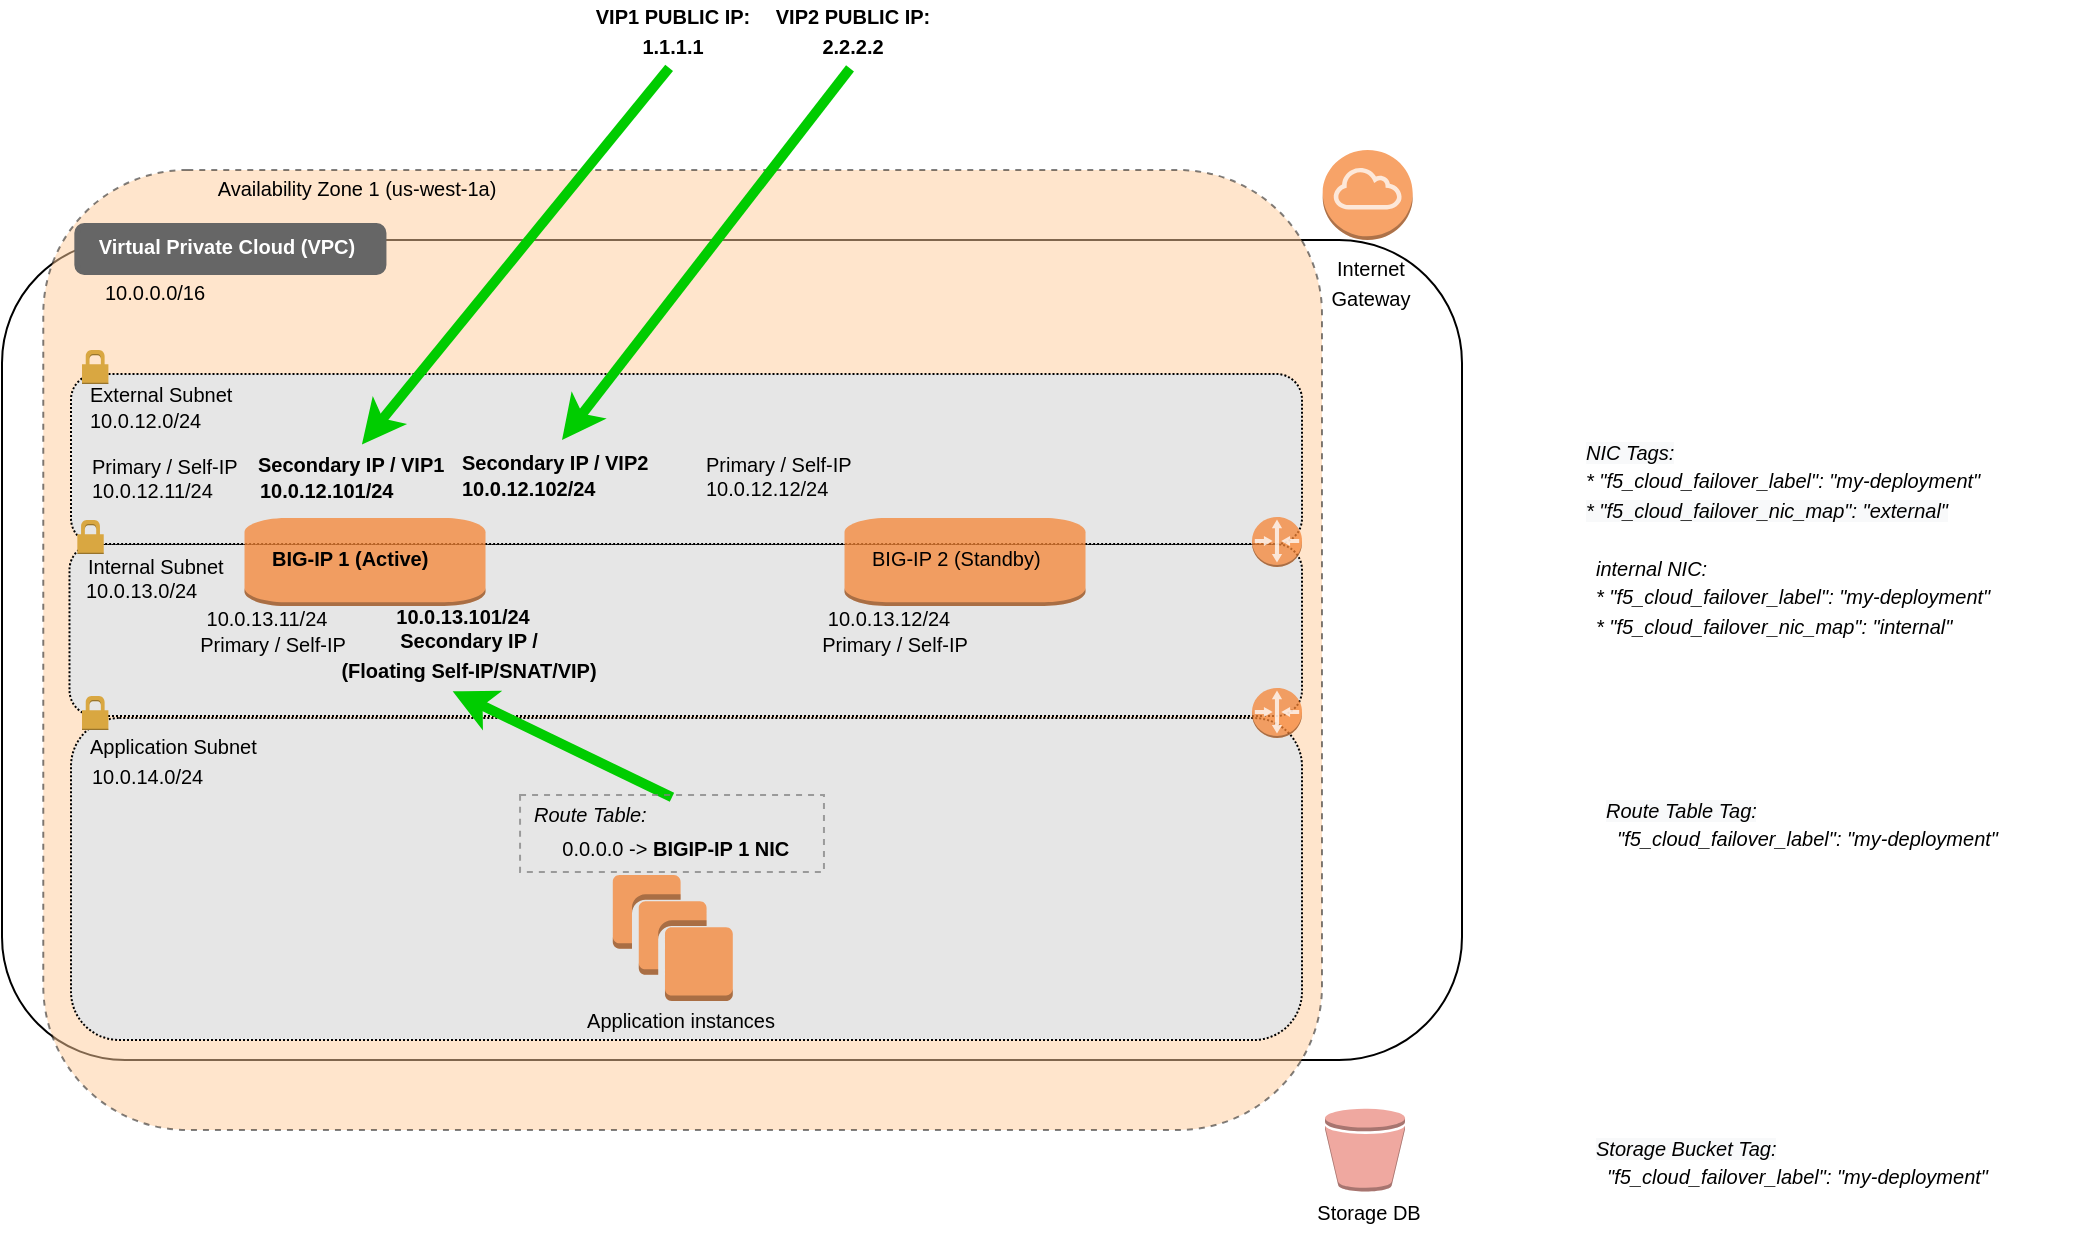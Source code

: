 <mxfile version="13.6.2" type="device"><diagram id="hrUrZuJ2duOs5Gn9yQjz" name="Page-1"><mxGraphModel dx="1106" dy="839" grid="1" gridSize="10" guides="1" tooltips="1" connect="1" arrows="1" fold="1" page="1" pageScale="1" pageWidth="1100" pageHeight="850" math="0" shadow="0"><root><mxCell id="0"/><mxCell id="1" parent="0"/><mxCell id="efg4bKFMH5ipVIIAR_OZ-1" value="" style="rounded=1;whiteSpace=wrap;html=1;" parent="1" vertex="1"><mxGeometry x="40" y="120" width="730" height="410" as="geometry"/></mxCell><mxCell id="efg4bKFMH5ipVIIAR_OZ-4" value="" style="rounded=1;whiteSpace=wrap;html=1;dashed=1;fillColor=#FFCC99;opacity=50;" parent="1" vertex="1"><mxGeometry x="60.63" y="85" width="639.37" height="480" as="geometry"/></mxCell><mxCell id="efg4bKFMH5ipVIIAR_OZ-5" value="" style="rounded=1;whiteSpace=wrap;html=1;dashed=1;dashPattern=1 1;fillColor=#E6E6E6;" parent="1" vertex="1"><mxGeometry x="73.75" y="272" width="616.25" height="86" as="geometry"/></mxCell><mxCell id="efg4bKFMH5ipVIIAR_OZ-6" value="" style="rounded=1;whiteSpace=wrap;html=1;dashed=1;dashPattern=1 1;fillColor=#E6E6E6;" parent="1" vertex="1"><mxGeometry x="74.5" y="187" width="615.5" height="85" as="geometry"/></mxCell><mxCell id="efg4bKFMH5ipVIIAR_OZ-14" value="" style="rounded=1;whiteSpace=wrap;html=1;dashed=1;dashPattern=1 1;fillColor=#E6E6E6;" parent="1" vertex="1"><mxGeometry x="74.5" y="359" width="615.5" height="161" as="geometry"/></mxCell><mxCell id="efg4bKFMH5ipVIIAR_OZ-29" value="&lt;font style=&quot;font-size: 10px&quot;&gt;Availability Zone 1 (us-west-1a)&lt;/font&gt;" style="text;html=1;align=center;verticalAlign=middle;resizable=0;points=[];autosize=1;" parent="1" vertex="1"><mxGeometry x="141.954" y="83.999" width="150" height="20" as="geometry"/></mxCell><mxCell id="efg4bKFMH5ipVIIAR_OZ-37" value="&lt;font style=&quot;font-size: 10px&quot;&gt;External Subnet&lt;/font&gt;" style="text;html=1;align=left;verticalAlign=middle;resizable=0;points=[];autosize=1;" parent="1" vertex="1"><mxGeometry x="82.004" y="186.999" width="90" height="20" as="geometry"/></mxCell><mxCell id="efg4bKFMH5ipVIIAR_OZ-38" value="&lt;font style=&quot;font-size: 10px&quot;&gt;10.0.12.0/24&lt;/font&gt;" style="text;html=1;align=left;verticalAlign=middle;resizable=0;points=[];autosize=1;" parent="1" vertex="1"><mxGeometry x="82.004" y="199.999" width="70" height="20" as="geometry"/></mxCell><mxCell id="efg4bKFMH5ipVIIAR_OZ-39" value="&lt;font style=&quot;font-size: 10px&quot;&gt;Internal Subnet&lt;/font&gt;" style="text;html=1;align=left;verticalAlign=middle;resizable=0;points=[];autosize=1;" parent="1" vertex="1"><mxGeometry x="80.954" y="272.999" width="80" height="20" as="geometry"/></mxCell><mxCell id="efg4bKFMH5ipVIIAR_OZ-40" value="&lt;font style=&quot;font-size: 10px&quot;&gt;10.0.13.0/24&lt;/font&gt;" style="text;html=1;align=left;verticalAlign=middle;resizable=0;points=[];autosize=1;" parent="1" vertex="1"><mxGeometry x="80.004" y="284.999" width="70" height="20" as="geometry"/></mxCell><mxCell id="efg4bKFMH5ipVIIAR_OZ-41" value="&lt;font style=&quot;font-size: 10px&quot;&gt;Application Subnet&lt;/font&gt;" style="text;html=1;align=left;verticalAlign=middle;resizable=0;points=[];autosize=1;" parent="1" vertex="1"><mxGeometry x="82.004" y="362.999" width="100" height="20" as="geometry"/></mxCell><mxCell id="efg4bKFMH5ipVIIAR_OZ-42" value="&lt;font style=&quot;font-size: 10px&quot;&gt;10.0.14.0/24&lt;/font&gt;" style="text;html=1;align=left;verticalAlign=middle;resizable=0;points=[];autosize=1;" parent="1" vertex="1"><mxGeometry x="83.054" y="378.499" width="70" height="20" as="geometry"/></mxCell><mxCell id="efg4bKFMH5ipVIIAR_OZ-44" value="&lt;font style=&quot;font-size: 10px&quot;&gt;10.0.0.0/16&lt;/font&gt;" style="text;html=1;align=center;verticalAlign=middle;resizable=0;points=[];autosize=1;" parent="1" vertex="1"><mxGeometry x="81.004" y="135.999" width="70" height="20" as="geometry"/></mxCell><mxCell id="efg4bKFMH5ipVIIAR_OZ-52" value="&lt;font style=&quot;font-size: 10px&quot;&gt;10.0.13.11/24&lt;/font&gt;" style="text;html=1;align=center;verticalAlign=middle;resizable=0;points=[];autosize=1;" parent="1" vertex="1"><mxGeometry x="131.504" y="298.999" width="80" height="20" as="geometry"/></mxCell><mxCell id="efg4bKFMH5ipVIIAR_OZ-53" value="&lt;font style=&quot;font-size: 10px&quot;&gt;Primary / Self-IP&lt;/font&gt;" style="text;html=1;align=center;verticalAlign=middle;resizable=0;points=[];autosize=1;" parent="1" vertex="1"><mxGeometry x="129.504" y="312.499" width="90" height="20" as="geometry"/></mxCell><mxCell id="efg4bKFMH5ipVIIAR_OZ-88" value="&lt;font style=&quot;font-size: 10px&quot;&gt;Internet&lt;br&gt;Gateway&lt;/font&gt;" style="text;html=1;align=center;verticalAlign=middle;resizable=0;points=[];autosize=1;" parent="1" vertex="1"><mxGeometry x="699.004" y="125.999" width="50" height="30" as="geometry"/></mxCell><mxCell id="efg4bKFMH5ipVIIAR_OZ-96" value="" style="endArrow=classic;html=1;strokeColor=#00CC00;strokeWidth=5;exitX=1.008;exitY=0.058;exitDx=0;exitDy=0;entryX=0.446;entryY=1.105;entryDx=0;entryDy=0;entryPerimeter=0;exitPerimeter=0;" parent="1" source="efg4bKFMH5ipVIIAR_OZ-104" target="91NwgtRq-eiDRDOdWfjr-9" edge="1"><mxGeometry width="50" height="50" relative="1" as="geometry"><mxPoint x="346.384" y="262.479" as="sourcePoint"/><mxPoint x="223" y="366" as="targetPoint"/></mxGeometry></mxCell><mxCell id="efg4bKFMH5ipVIIAR_OZ-103" value="" style="rounded=0;whiteSpace=wrap;html=1;dashed=1;fillColor=none;opacity=75;strokeColor=#808080;" parent="1" vertex="1"><mxGeometry x="299.03" y="397.5" width="151.95" height="38.5" as="geometry"/></mxCell><mxCell id="efg4bKFMH5ipVIIAR_OZ-157" value="" style="outlineConnect=0;dashed=0;verticalLabelPosition=bottom;verticalAlign=top;align=center;html=1;shape=mxgraph.aws3.internet_gateway;fillColor=#F58536;dashPattern=1 1;strokeColor=#FF0000;strokeWidth=3;fontColor=#000000;opacity=75;" parent="1" vertex="1"><mxGeometry x="700.34" y="75" width="45" height="45" as="geometry"/></mxCell><mxCell id="efg4bKFMH5ipVIIAR_OZ-159" value="" style="outlineConnect=0;dashed=0;verticalLabelPosition=bottom;verticalAlign=top;align=center;html=1;shape=mxgraph.aws3.router;fillColor=#F58536;dashPattern=1 1;strokeColor=#FF0000;strokeWidth=3;fontColor=#000000;opacity=75;" parent="1" vertex="1"><mxGeometry x="665" y="258.5" width="25" height="25" as="geometry"/></mxCell><mxCell id="efg4bKFMH5ipVIIAR_OZ-165" value="" style="outlineConnect=0;dashed=0;verticalLabelPosition=bottom;verticalAlign=top;align=center;html=1;shape=mxgraph.aws3.router;fillColor=#F58536;dashPattern=1 1;strokeColor=#FF0000;strokeWidth=3;fontColor=#000000;opacity=75;" parent="1" vertex="1"><mxGeometry x="665" y="344" width="25" height="25" as="geometry"/></mxCell><mxCell id="efg4bKFMH5ipVIIAR_OZ-169" value="" style="outlineConnect=0;dashed=0;verticalLabelPosition=bottom;verticalAlign=top;align=center;html=1;shape=mxgraph.aws3.instance;fillColor=#F58534;dashPattern=1 1;strokeColor=#FF0000;strokeWidth=3;fontColor=#000000;opacity=75;gradientColor=none;" parent="1" vertex="1"><mxGeometry x="161.26" y="259" width="120.5" height="44" as="geometry"/></mxCell><mxCell id="efg4bKFMH5ipVIIAR_OZ-170" value="&lt;font style=&quot;font-size: 10px&quot;&gt;&lt;b&gt;BIG-IP 1 (Active)&lt;/b&gt;&lt;/font&gt;" style="text;html=1;align=left;verticalAlign=middle;resizable=0;points=[];autosize=1;" parent="1" vertex="1"><mxGeometry x="172.764" y="268.999" width="90" height="20" as="geometry"/></mxCell><mxCell id="efg4bKFMH5ipVIIAR_OZ-171" value="" style="outlineConnect=0;dashed=0;verticalLabelPosition=bottom;verticalAlign=top;align=center;html=1;shape=mxgraph.aws3.instances;fillColor=#F58534;dashPattern=1 1;strokeColor=#FF0000;strokeWidth=3;fontColor=#000000;opacity=75;" parent="1" vertex="1"><mxGeometry x="345.4" y="437.5" width="60" height="63" as="geometry"/></mxCell><mxCell id="efg4bKFMH5ipVIIAR_OZ-172" value="&lt;font style=&quot;font-size: 10px&quot;&gt;Application instances&lt;/font&gt;" style="text;html=1;align=center;verticalAlign=middle;resizable=0;points=[];autosize=1;" parent="1" vertex="1"><mxGeometry x="324.404" y="499.999" width="110" height="20" as="geometry"/></mxCell><mxCell id="efg4bKFMH5ipVIIAR_OZ-193" value="" style="rounded=1;whiteSpace=wrap;html=1;strokeWidth=3;fontColor=#000000;align=left;fillColor=#666666;strokeColor=#666666;" parent="1" vertex="1"><mxGeometry x="77.67" y="113" width="153.05" height="23" as="geometry"/></mxCell><mxCell id="efg4bKFMH5ipVIIAR_OZ-195" value="&lt;font style=&quot;font-size: 10px&quot;&gt;&lt;span&gt;&lt;b&gt;Virtual Private Cloud (VPC)&lt;/b&gt;&lt;/span&gt;&lt;/font&gt;" style="text;html=1;align=center;verticalAlign=middle;resizable=0;points=[];autosize=1;fontStyle=0;fontColor=#FFFFFF;" parent="1" vertex="1"><mxGeometry x="82.004" y="112.999" width="140" height="20" as="geometry"/></mxCell><mxCell id="ZyVirnshYmv-T8etv02f-1" value="" style="dashed=0;html=1;shape=mxgraph.aws3.permissions;fillColor=#D9A741;dashed=0;strokeColor=#666666;strokeWidth=3;fontColor=#FFFFFF;align=left;" parent="1" vertex="1"><mxGeometry x="80.0" y="175" width="13.2" height="17" as="geometry"/></mxCell><mxCell id="ZyVirnshYmv-T8etv02f-2" value="" style="dashed=0;html=1;shape=mxgraph.aws3.permissions;fillColor=#D9A741;dashed=0;strokeColor=#666666;strokeWidth=3;fontColor=#FFFFFF;align=left;" parent="1" vertex="1"><mxGeometry x="77.67" y="260" width="13.2" height="17" as="geometry"/></mxCell><mxCell id="ZyVirnshYmv-T8etv02f-3" value="" style="dashed=0;html=1;shape=mxgraph.aws3.permissions;fillColor=#D9A741;dashed=0;strokeColor=#666666;strokeWidth=3;fontColor=#FFFFFF;align=left;" parent="1" vertex="1"><mxGeometry x="80" y="348" width="13.2" height="17" as="geometry"/></mxCell><mxCell id="efg4bKFMH5ipVIIAR_OZ-94" value="&lt;font style=&quot;font-size: 10px&quot;&gt;&amp;nbsp; 0.0.0.0&lt;/font&gt;&lt;font style=&quot;font-size: 10px&quot;&gt; -&amp;gt; &lt;b&gt;BIGIP-IP 1 NIC&amp;nbsp;&lt;/b&gt;&lt;/font&gt;" style="text;html=1;align=center;verticalAlign=middle;resizable=0;points=[];autosize=1;" parent="1" vertex="1"><mxGeometry x="304.874" y="413.999" width="140" height="20" as="geometry"/></mxCell><mxCell id="efg4bKFMH5ipVIIAR_OZ-104" value="&lt;font style=&quot;font-size: 10px&quot;&gt;&lt;i&gt;Route Table:&lt;/i&gt;&lt;/font&gt;" style="text;html=1;align=left;verticalAlign=middle;resizable=0;points=[];autosize=1;" parent="1" vertex="1"><mxGeometry x="304.424" y="397.499" width="70" height="20" as="geometry"/></mxCell><mxCell id="yoABx-35BRIv0o9AAoPa-1" value="&lt;font style=&quot;font-size: 10px&quot;&gt;&lt;i style=&quot;color: rgb(0 , 0 , 0) ; font-family: &amp;#34;helvetica&amp;#34; ; font-weight: 400 ; letter-spacing: normal ; text-align: center ; text-indent: 0px ; text-transform: none ; word-spacing: 0px ; background-color: rgb(248 , 249 , 250)&quot;&gt;NIC Tags: &lt;br&gt;&lt;/i&gt;&lt;i style=&quot;font-family: &amp;#34;helvetica&amp;#34; ; text-align: center&quot;&gt;* &quot;f5_cloud_failover_label&quot;: &quot;my-deployment&quot;&lt;br&gt;&lt;/i&gt;&lt;i style=&quot;color: rgb(0 , 0 , 0) ; font-family: &amp;#34;helvetica&amp;#34; ; font-weight: 400 ; letter-spacing: normal ; text-align: center ; text-indent: 0px ; text-transform: none ; word-spacing: 0px ; background-color: rgb(248 , 249 , 250)&quot;&gt;* &quot;f5_cloud_failover_nic_map&quot;: &quot;external&quot;&lt;/i&gt;&lt;/font&gt;" style="text;whiteSpace=wrap;html=1;fontColor=#000000;" parent="1" vertex="1"><mxGeometry x="830" y="212" width="250" height="53" as="geometry"/></mxCell><mxCell id="yoABx-35BRIv0o9AAoPa-2" value="&lt;font style=&quot;font-size: 10px&quot;&gt;&lt;i&gt;&lt;span style=&quot;color: rgb(0 , 0 , 0) ; font-family: &amp;#34;helvetica&amp;#34; ; font-weight: 400 ; letter-spacing: normal ; text-align: center ; text-indent: 0px ; text-transform: none ; word-spacing: 0px ; background-color: rgb(248 , 249 , 250)&quot;&gt;Route Table Tag: &lt;br&gt;&lt;/span&gt;&lt;span style=&quot;font-family: &amp;#34;helvetica&amp;#34; ; text-align: center&quot;&gt;&amp;nbsp; &quot;f5_cloud_failover_label&quot;: &quot;my-deployment&quot;&lt;/span&gt;&lt;/i&gt;&lt;/font&gt;" style="text;whiteSpace=wrap;html=1;fontColor=#000000;" parent="1" vertex="1"><mxGeometry x="840" y="391.25" width="214.41" height="34" as="geometry"/></mxCell><mxCell id="yoABx-35BRIv0o9AAoPa-3" value="&lt;font style=&quot;font-size: 10px&quot;&gt;&lt;i&gt;&lt;span style=&quot;color: rgb(0 , 0 , 0) ; font-family: &amp;#34;helvetica&amp;#34; ; font-weight: 400 ; letter-spacing: normal ; text-align: center ; text-indent: 0px ; text-transform: none ; word-spacing: 0px ; background-color: rgb(248 , 249 , 250)&quot;&gt;Storage Bucket Tag: &lt;br&gt;&lt;/span&gt;&lt;span style=&quot;font-family: &amp;#34;helvetica&amp;#34; ; text-align: center&quot;&gt;&amp;nbsp; &quot;f5_cloud_failover_label&quot;: &quot;my-deployment&quot;&lt;/span&gt;&lt;/i&gt;&lt;/font&gt;" style="text;whiteSpace=wrap;html=1;fontColor=#000000;" parent="1" vertex="1"><mxGeometry x="834.5" y="560" width="214.41" height="34" as="geometry"/></mxCell><mxCell id="yoABx-35BRIv0o9AAoPa-4" value="" style="shape=image;html=1;verticalAlign=top;verticalLabelPosition=bottom;labelBackgroundColor=#ffffff;imageAspect=0;aspect=fixed;image=https://cdn1.iconfinder.com/data/icons/ios-11-glyphs/30/price_tag-128.png;dashed=1;dashPattern=1 1;strokeColor=#FF0000;strokeWidth=3;fillColor=#E6E6E6;fontColor=#000000;opacity=50;align=left;" parent="1" vertex="1"><mxGeometry x="800" y="243" width="30" height="30" as="geometry"/></mxCell><mxCell id="yoABx-35BRIv0o9AAoPa-5" value="" style="shape=image;html=1;verticalAlign=top;verticalLabelPosition=bottom;labelBackgroundColor=#ffffff;imageAspect=0;aspect=fixed;image=https://cdn1.iconfinder.com/data/icons/ios-11-glyphs/30/price_tag-128.png;dashed=1;dashPattern=1 1;strokeColor=#FF0000;strokeWidth=3;fillColor=#E6E6E6;fontColor=#000000;opacity=50;align=left;gradientColor=none;" parent="1" vertex="1"><mxGeometry x="800" y="228.5" width="30" height="30" as="geometry"/></mxCell><mxCell id="yoABx-35BRIv0o9AAoPa-6" value="" style="shape=image;html=1;verticalAlign=top;verticalLabelPosition=bottom;labelBackgroundColor=#ffffff;imageAspect=0;aspect=fixed;image=https://cdn1.iconfinder.com/data/icons/ios-11-glyphs/30/price_tag-128.png;dashed=1;dashPattern=1 1;strokeColor=#FF0000;strokeWidth=3;fillColor=#E6E6E6;fontColor=#000000;opacity=50;align=left;" parent="1" vertex="1"><mxGeometry x="810" y="408.5" width="30" height="30" as="geometry"/></mxCell><mxCell id="yoABx-35BRIv0o9AAoPa-7" value="" style="shape=image;html=1;verticalAlign=top;verticalLabelPosition=bottom;labelBackgroundColor=#ffffff;imageAspect=0;aspect=fixed;image=https://cdn1.iconfinder.com/data/icons/ios-11-glyphs/30/price_tag-128.png;dashed=1;dashPattern=1 1;strokeColor=#FF0000;strokeWidth=3;fillColor=#E6E6E6;fontColor=#000000;opacity=50;align=left;" parent="1" vertex="1"><mxGeometry x="804.5" y="570" width="30" height="30" as="geometry"/></mxCell><mxCell id="yoABx-35BRIv0o9AAoPa-22" value="" style="outlineConnect=0;dashed=0;verticalLabelPosition=bottom;verticalAlign=top;align=center;html=1;shape=mxgraph.aws3.instance;fillColor=#F58534;dashPattern=1 1;strokeColor=#FF0000;strokeWidth=3;fontColor=#000000;opacity=75;gradientColor=none;" parent="1" vertex="1"><mxGeometry x="461.26" y="259" width="120.5" height="44" as="geometry"/></mxCell><mxCell id="yoABx-35BRIv0o9AAoPa-23" value="&lt;font style=&quot;font-size: 10px&quot;&gt;&lt;span&gt;BIG-IP 2 (Standby)&lt;/span&gt;&lt;/font&gt;" style="text;html=1;align=left;verticalAlign=middle;resizable=0;points=[];autosize=1;fontStyle=0" parent="1" vertex="1"><mxGeometry x="472.764" y="268.999" width="100" height="20" as="geometry"/></mxCell><mxCell id="yoABx-35BRIv0o9AAoPa-27" value="&lt;font style=&quot;font-size: 10px&quot;&gt;10.0.12.11/24&lt;/font&gt;" style="text;html=1;align=left;verticalAlign=middle;resizable=0;points=[];autosize=1;" parent="1" vertex="1"><mxGeometry x="83.054" y="234.999" width="80" height="20" as="geometry"/></mxCell><mxCell id="yoABx-35BRIv0o9AAoPa-28" value="&lt;font style=&quot;font-size: 10px&quot;&gt;Primary / Self-IP&lt;/font&gt;" style="text;html=1;align=left;verticalAlign=middle;resizable=0;points=[];autosize=1;" parent="1" vertex="1"><mxGeometry x="83.054" y="222.999" width="90" height="20" as="geometry"/></mxCell><mxCell id="yoABx-35BRIv0o9AAoPa-29" value="&lt;font style=&quot;font-size: 10px&quot;&gt;&lt;span&gt;10.0.12.101/24&lt;/span&gt;&lt;/font&gt;" style="text;html=1;align=left;verticalAlign=middle;resizable=0;points=[];autosize=1;fontStyle=1" parent="1" vertex="1"><mxGeometry x="166.724" y="234.999" width="80" height="20" as="geometry"/></mxCell><mxCell id="yoABx-35BRIv0o9AAoPa-30" value="&lt;font style=&quot;font-size: 10px&quot;&gt;&lt;span&gt;Secondary IP / VIP1&lt;/span&gt;&lt;/font&gt;" style="text;html=1;align=left;verticalAlign=middle;resizable=0;points=[];autosize=1;fontStyle=1" parent="1" vertex="1"><mxGeometry x="165.724" y="221.999" width="110" height="20" as="geometry"/></mxCell><mxCell id="yoABx-35BRIv0o9AAoPa-31" value="&lt;font style=&quot;font-size: 10px&quot;&gt;&lt;b&gt;VIP1 PUBLIC IP:&lt;br&gt;1.1.1.1&lt;/b&gt;&lt;br&gt;&lt;/font&gt;" style="text;html=1;align=center;verticalAlign=middle;resizable=0;points=[];autosize=1;" parent="1" vertex="1"><mxGeometry x="330.004" width="90" height="30" as="geometry"/></mxCell><mxCell id="yoABx-35BRIv0o9AAoPa-32" value="" style="endArrow=classic;html=1;entryX=0.493;entryY=0.01;entryDx=0;entryDy=0;entryPerimeter=0;exitX=0.484;exitY=1.13;exitDx=0;exitDy=0;exitPerimeter=0;strokeColor=#00CC00;strokeWidth=5;gradientColor=none;" parent="1" source="yoABx-35BRIv0o9AAoPa-31" target="yoABx-35BRIv0o9AAoPa-30" edge="1"><mxGeometry width="50" height="50" relative="1" as="geometry"><mxPoint x="430" y="50" as="sourcePoint"/><mxPoint x="480" as="targetPoint"/></mxGeometry></mxCell><mxCell id="yoABx-35BRIv0o9AAoPa-33" value="&lt;font style=&quot;font-size: 10px&quot;&gt;&lt;span&gt;10.0.12.102/24&lt;/span&gt;&lt;/font&gt;" style="text;html=1;align=left;verticalAlign=middle;resizable=0;points=[];autosize=1;fontStyle=1" parent="1" vertex="1"><mxGeometry x="267.724" y="233.999" width="80" height="20" as="geometry"/></mxCell><mxCell id="yoABx-35BRIv0o9AAoPa-34" value="&lt;font style=&quot;font-size: 10px&quot;&gt;&lt;span&gt;Secondary IP / VIP2&lt;/span&gt;&lt;/font&gt;" style="text;html=1;align=left;verticalAlign=middle;resizable=0;points=[];autosize=1;fontStyle=1" parent="1" vertex="1"><mxGeometry x="267.724" y="220.999" width="110" height="20" as="geometry"/></mxCell><mxCell id="91NwgtRq-eiDRDOdWfjr-1" value="&lt;font style=&quot;font-size: 10px&quot;&gt;10.0.12.12/24&lt;/font&gt;" style="text;html=1;align=left;verticalAlign=middle;resizable=0;points=[];autosize=1;" parent="1" vertex="1"><mxGeometry x="390.004" y="233.999" width="80" height="20" as="geometry"/></mxCell><mxCell id="91NwgtRq-eiDRDOdWfjr-2" value="&lt;font style=&quot;font-size: 10px&quot;&gt;Primary / Self-IP&lt;/font&gt;" style="text;html=1;align=left;verticalAlign=middle;resizable=0;points=[];autosize=1;" parent="1" vertex="1"><mxGeometry x="390.004" y="221.999" width="90" height="20" as="geometry"/></mxCell><mxCell id="91NwgtRq-eiDRDOdWfjr-8" value="&lt;font style=&quot;font-size: 10px&quot;&gt;10.0.13.101/24&lt;/font&gt;" style="text;html=1;align=center;verticalAlign=middle;resizable=0;points=[];autosize=1;fontStyle=1" parent="1" vertex="1"><mxGeometry x="229.894" y="297.999" width="80" height="20" as="geometry"/></mxCell><mxCell id="91NwgtRq-eiDRDOdWfjr-9" value="&lt;font style=&quot;font-size: 10px&quot;&gt;Secondary IP / &lt;br&gt;(Floating Self-IP/SNAT/VIP)&lt;/font&gt;" style="text;html=1;align=center;verticalAlign=middle;resizable=0;points=[];autosize=1;fontStyle=1" parent="1" vertex="1"><mxGeometry x="202.894" y="312.499" width="140" height="30" as="geometry"/></mxCell><mxCell id="91NwgtRq-eiDRDOdWfjr-10" value="&lt;font style=&quot;font-size: 10px&quot;&gt;10.0.13.12/24&lt;/font&gt;" style="text;html=1;align=center;verticalAlign=middle;resizable=0;points=[];autosize=1;" parent="1" vertex="1"><mxGeometry x="442.504" y="298.999" width="80" height="20" as="geometry"/></mxCell><mxCell id="91NwgtRq-eiDRDOdWfjr-11" value="&lt;font style=&quot;font-size: 10px&quot;&gt;Primary / Self-IP&lt;/font&gt;" style="text;html=1;align=center;verticalAlign=middle;resizable=0;points=[];autosize=1;" parent="1" vertex="1"><mxGeometry x="440.504" y="312.499" width="90" height="20" as="geometry"/></mxCell><mxCell id="2fGyqbVM6zwhwI8izx7y-1" value="" style="outlineConnect=0;dashed=0;verticalLabelPosition=bottom;verticalAlign=top;align=center;html=1;shape=mxgraph.aws3.bucket;fillColor=#E05243;dashPattern=1 1;strokeColor=#FF0000;strokeWidth=3;fontColor=#000000;opacity=50;" parent="1" vertex="1"><mxGeometry x="701.51" y="554.25" width="40" height="41.5" as="geometry"/></mxCell><mxCell id="2fGyqbVM6zwhwI8izx7y-2" value="&lt;font style=&quot;font-size: 10px&quot;&gt;Storage DB&lt;/font&gt;" style="text;html=1;align=center;verticalAlign=middle;resizable=0;points=[];autosize=1;" parent="1" vertex="1"><mxGeometry x="687.844" y="595.749" width="70" height="20" as="geometry"/></mxCell><mxCell id="ghctnYAFGuaupDLel-Rp-4" value="" style="shape=image;html=1;verticalAlign=top;verticalLabelPosition=bottom;labelBackgroundColor=#ffffff;imageAspect=0;aspect=fixed;image=https://cdn1.iconfinder.com/data/icons/ios-11-glyphs/30/price_tag-128.png;dashed=1;dashPattern=1 1;strokeColor=#FF0000;strokeWidth=3;fillColor=#E6E6E6;fontColor=#000000;opacity=50;align=left;" parent="1" vertex="1"><mxGeometry x="804" y="302" width="30" height="30" as="geometry"/></mxCell><mxCell id="ghctnYAFGuaupDLel-Rp-5" value="" style="shape=image;html=1;verticalAlign=top;verticalLabelPosition=bottom;labelBackgroundColor=#ffffff;imageAspect=0;aspect=fixed;image=https://cdn1.iconfinder.com/data/icons/ios-11-glyphs/30/price_tag-128.png;dashed=1;dashPattern=1 1;strokeColor=#FF0000;strokeWidth=3;fillColor=#E6E6E6;fontColor=#000000;opacity=50;align=left;gradientColor=none;" parent="1" vertex="1"><mxGeometry x="804" y="287.5" width="30" height="30" as="geometry"/></mxCell><mxCell id="ghctnYAFGuaupDLel-Rp-6" value="&lt;font style=&quot;font-size: 10px&quot;&gt;&lt;i style=&quot;font-family: &amp;#34;helvetica&amp;#34; ; text-align: center&quot;&gt;internal NIC:&lt;br&gt;&lt;/i&gt;&lt;i style=&quot;font-family: &amp;#34;helvetica&amp;#34; ; text-align: center&quot;&gt;* &quot;f5_cloud_failover_label&quot;: &quot;my-deployment&quot;&lt;br&gt;&lt;/i&gt;&lt;i style=&quot;font-family: &amp;#34;helvetica&amp;#34; ; text-align: center&quot;&gt;* &quot;f5_cloud_failover_nic_map&quot;: &quot;internal&quot;&lt;/i&gt;&lt;i style=&quot;color: rgb(0 , 0 , 0) ; font-family: &amp;#34;helvetica&amp;#34; ; font-weight: 400 ; letter-spacing: normal ; text-align: center ; text-indent: 0px ; text-transform: none ; word-spacing: 0px ; background-color: rgb(248 , 249 , 250)&quot;&gt;&lt;br&gt;&lt;br&gt;&lt;br&gt;&lt;/i&gt;&lt;/font&gt;" style="text;whiteSpace=wrap;html=1;fontColor=#000000;" parent="1" vertex="1"><mxGeometry x="835" y="270" width="250" height="53" as="geometry"/></mxCell><mxCell id="8VgzV9QCl4BoRvhRBmdn-1" value="&lt;font style=&quot;font-size: 10px&quot;&gt;&lt;b&gt;VIP2 PUBLIC IP:&lt;br&gt;2.2.2.2&lt;/b&gt;&lt;br&gt;&lt;/font&gt;" style="text;html=1;align=center;verticalAlign=middle;resizable=0;points=[];autosize=1;" vertex="1" parent="1"><mxGeometry x="420.004" width="90" height="30" as="geometry"/></mxCell><mxCell id="8VgzV9QCl4BoRvhRBmdn-2" value="" style="endArrow=classic;html=1;exitX=0.489;exitY=1.14;exitDx=0;exitDy=0;exitPerimeter=0;strokeColor=#00CC00;strokeWidth=5;" edge="1" parent="1" source="8VgzV9QCl4BoRvhRBmdn-1"><mxGeometry width="50" height="50" relative="1" as="geometry"><mxPoint x="446.004" y="43.979" as="sourcePoint"/><mxPoint x="320" y="220" as="targetPoint"/></mxGeometry></mxCell></root></mxGraphModel></diagram></mxfile>